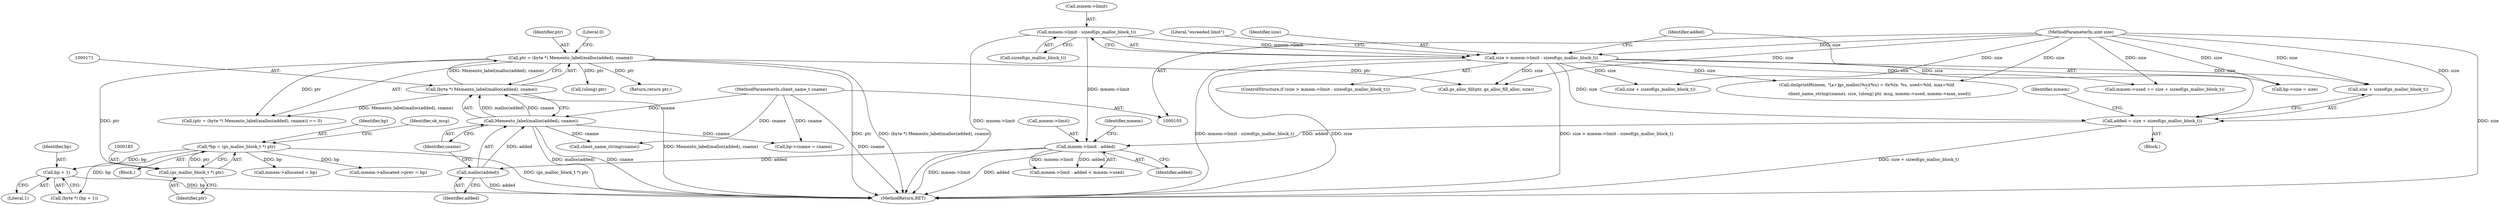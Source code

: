 digraph "0_moodle_0c0b0859ae1aba64861599f0e7f74f143f305932@pointer" {
"1000237" [label="(Call,bp + 1)"];
"1000182" [label="(Call,*bp = (gs_malloc_block_t *) ptr)"];
"1000184" [label="(Call,(gs_malloc_block_t *) ptr)"];
"1000168" [label="(Call,ptr = (byte *) Memento_label(malloc(added), cname))"];
"1000170" [label="(Call,(byte *) Memento_label(malloc(added), cname))"];
"1000172" [label="(Call,Memento_label(malloc(added), cname))"];
"1000173" [label="(Call,malloc(added))"];
"1000155" [label="(Call,mmem->limit - added)"];
"1000135" [label="(Call,mmem->limit - sizeof(gs_malloc_block_t))"];
"1000147" [label="(Call,added = size + sizeof(gs_malloc_block_t))"];
"1000133" [label="(Call,size > mmem->limit - sizeof(gs_malloc_block_t))"];
"1000107" [label="(MethodParameterIn,uint size)"];
"1000108" [label="(MethodParameterIn,client_name_t cname)"];
"1000175" [label="(Identifier,cname)"];
"1000132" [label="(ControlStructure,if (size > mmem->limit - sizeof(gs_malloc_block_t)))"];
"1000188" [label="(Identifier,ok_msg)"];
"1000235" [label="(Call,(byte *) (bp + 1))"];
"1000302" [label="(MethodReturn,RET)"];
"1000174" [label="(Identifier,added)"];
"1000107" [label="(MethodParameterIn,uint size)"];
"1000244" [label="(Call,size + sizeof(gs_malloc_block_t))"];
"1000238" [label="(Identifier,bp)"];
"1000184" [label="(Call,(gs_malloc_block_t *) ptr)"];
"1000161" [label="(Identifier,mmem)"];
"1000180" [label="(Block,)"];
"1000145" [label="(Block,)"];
"1000133" [label="(Call,size > mmem->limit - sizeof(gs_malloc_block_t))"];
"1000143" [label="(Literal,\"exceeded limit\")"];
"1000290" [label="(Call,(ulong) ptr)"];
"1000135" [label="(Call,mmem->limit - sizeof(gs_malloc_block_t))"];
"1000170" [label="(Call,(byte *) Memento_label(malloc(added), cname))"];
"1000237" [label="(Call,bp + 1)"];
"1000154" [label="(Call,mmem->limit - added < mmem->used)"];
"1000183" [label="(Identifier,bp)"];
"1000155" [label="(Call,mmem->limit - added)"];
"1000159" [label="(Identifier,added)"];
"1000147" [label="(Call,added = size + sizeof(gs_malloc_block_t))"];
"1000273" [label="(Call,gs_alloc_fill(ptr, gs_alloc_fill_alloc, size))"];
"1000186" [label="(Identifier,ptr)"];
"1000172" [label="(Call,Memento_label(malloc(added), cname))"];
"1000223" [label="(Call,bp->cname = cname)"];
"1000240" [label="(Call,mmem->used += size + sizeof(gs_malloc_block_t))"];
"1000212" [label="(Call,bp->size = size)"];
"1000169" [label="(Identifier,ptr)"];
"1000173" [label="(Call,malloc(added))"];
"1000139" [label="(Call,sizeof(gs_malloc_block_t))"];
"1000284" [label="(Call,dmlprintf6(mem, \"[a+]gs_malloc(%s)(%u) = 0x%lx: %s, used=%ld, max=%ld\n\",\n                   client_name_string(cname), size, (ulong) ptr, msg, mmem->used, mmem->max_used))"];
"1000108" [label="(MethodParameterIn,client_name_t cname)"];
"1000148" [label="(Identifier,added)"];
"1000167" [label="(Call,(ptr = (byte *) Memento_label(malloc(added), cname)) == 0)"];
"1000228" [label="(Call,mmem->allocated = bp)"];
"1000300" [label="(Return,return ptr;)"];
"1000134" [label="(Identifier,size)"];
"1000168" [label="(Call,ptr = (byte *) Memento_label(malloc(added), cname))"];
"1000176" [label="(Literal,0)"];
"1000193" [label="(Call,mmem->allocated->prev = bp)"];
"1000287" [label="(Call,client_name_string(cname))"];
"1000157" [label="(Identifier,mmem)"];
"1000149" [label="(Call,size + sizeof(gs_malloc_block_t))"];
"1000156" [label="(Call,mmem->limit)"];
"1000182" [label="(Call,*bp = (gs_malloc_block_t *) ptr)"];
"1000136" [label="(Call,mmem->limit)"];
"1000239" [label="(Literal,1)"];
"1000237" -> "1000235"  [label="AST: "];
"1000237" -> "1000239"  [label="CFG: "];
"1000238" -> "1000237"  [label="AST: "];
"1000239" -> "1000237"  [label="AST: "];
"1000235" -> "1000237"  [label="CFG: "];
"1000237" -> "1000302"  [label="DDG: bp"];
"1000182" -> "1000237"  [label="DDG: bp"];
"1000182" -> "1000180"  [label="AST: "];
"1000182" -> "1000184"  [label="CFG: "];
"1000183" -> "1000182"  [label="AST: "];
"1000184" -> "1000182"  [label="AST: "];
"1000188" -> "1000182"  [label="CFG: "];
"1000182" -> "1000302"  [label="DDG: (gs_malloc_block_t *) ptr"];
"1000184" -> "1000182"  [label="DDG: ptr"];
"1000182" -> "1000193"  [label="DDG: bp"];
"1000182" -> "1000228"  [label="DDG: bp"];
"1000182" -> "1000235"  [label="DDG: bp"];
"1000184" -> "1000186"  [label="CFG: "];
"1000185" -> "1000184"  [label="AST: "];
"1000186" -> "1000184"  [label="AST: "];
"1000168" -> "1000184"  [label="DDG: ptr"];
"1000168" -> "1000167"  [label="AST: "];
"1000168" -> "1000170"  [label="CFG: "];
"1000169" -> "1000168"  [label="AST: "];
"1000170" -> "1000168"  [label="AST: "];
"1000176" -> "1000168"  [label="CFG: "];
"1000168" -> "1000302"  [label="DDG: ptr"];
"1000168" -> "1000302"  [label="DDG: (byte *) Memento_label(malloc(added), cname)"];
"1000168" -> "1000167"  [label="DDG: ptr"];
"1000170" -> "1000168"  [label="DDG: Memento_label(malloc(added), cname)"];
"1000168" -> "1000273"  [label="DDG: ptr"];
"1000168" -> "1000290"  [label="DDG: ptr"];
"1000168" -> "1000300"  [label="DDG: ptr"];
"1000170" -> "1000172"  [label="CFG: "];
"1000171" -> "1000170"  [label="AST: "];
"1000172" -> "1000170"  [label="AST: "];
"1000170" -> "1000302"  [label="DDG: Memento_label(malloc(added), cname)"];
"1000170" -> "1000167"  [label="DDG: Memento_label(malloc(added), cname)"];
"1000172" -> "1000170"  [label="DDG: malloc(added)"];
"1000172" -> "1000170"  [label="DDG: cname"];
"1000172" -> "1000175"  [label="CFG: "];
"1000173" -> "1000172"  [label="AST: "];
"1000175" -> "1000172"  [label="AST: "];
"1000172" -> "1000302"  [label="DDG: malloc(added)"];
"1000172" -> "1000302"  [label="DDG: cname"];
"1000173" -> "1000172"  [label="DDG: added"];
"1000108" -> "1000172"  [label="DDG: cname"];
"1000172" -> "1000223"  [label="DDG: cname"];
"1000172" -> "1000287"  [label="DDG: cname"];
"1000173" -> "1000174"  [label="CFG: "];
"1000174" -> "1000173"  [label="AST: "];
"1000175" -> "1000173"  [label="CFG: "];
"1000173" -> "1000302"  [label="DDG: added"];
"1000155" -> "1000173"  [label="DDG: added"];
"1000155" -> "1000154"  [label="AST: "];
"1000155" -> "1000159"  [label="CFG: "];
"1000156" -> "1000155"  [label="AST: "];
"1000159" -> "1000155"  [label="AST: "];
"1000161" -> "1000155"  [label="CFG: "];
"1000155" -> "1000302"  [label="DDG: added"];
"1000155" -> "1000302"  [label="DDG: mmem->limit"];
"1000155" -> "1000154"  [label="DDG: mmem->limit"];
"1000155" -> "1000154"  [label="DDG: added"];
"1000135" -> "1000155"  [label="DDG: mmem->limit"];
"1000147" -> "1000155"  [label="DDG: added"];
"1000135" -> "1000133"  [label="AST: "];
"1000135" -> "1000139"  [label="CFG: "];
"1000136" -> "1000135"  [label="AST: "];
"1000139" -> "1000135"  [label="AST: "];
"1000133" -> "1000135"  [label="CFG: "];
"1000135" -> "1000302"  [label="DDG: mmem->limit"];
"1000135" -> "1000133"  [label="DDG: mmem->limit"];
"1000147" -> "1000145"  [label="AST: "];
"1000147" -> "1000149"  [label="CFG: "];
"1000148" -> "1000147"  [label="AST: "];
"1000149" -> "1000147"  [label="AST: "];
"1000157" -> "1000147"  [label="CFG: "];
"1000147" -> "1000302"  [label="DDG: size + sizeof(gs_malloc_block_t)"];
"1000133" -> "1000147"  [label="DDG: size"];
"1000107" -> "1000147"  [label="DDG: size"];
"1000133" -> "1000132"  [label="AST: "];
"1000134" -> "1000133"  [label="AST: "];
"1000143" -> "1000133"  [label="CFG: "];
"1000148" -> "1000133"  [label="CFG: "];
"1000133" -> "1000302"  [label="DDG: size"];
"1000133" -> "1000302"  [label="DDG: size > mmem->limit - sizeof(gs_malloc_block_t)"];
"1000133" -> "1000302"  [label="DDG: mmem->limit - sizeof(gs_malloc_block_t)"];
"1000107" -> "1000133"  [label="DDG: size"];
"1000133" -> "1000149"  [label="DDG: size"];
"1000133" -> "1000212"  [label="DDG: size"];
"1000133" -> "1000240"  [label="DDG: size"];
"1000133" -> "1000244"  [label="DDG: size"];
"1000133" -> "1000273"  [label="DDG: size"];
"1000133" -> "1000284"  [label="DDG: size"];
"1000107" -> "1000105"  [label="AST: "];
"1000107" -> "1000302"  [label="DDG: size"];
"1000107" -> "1000149"  [label="DDG: size"];
"1000107" -> "1000212"  [label="DDG: size"];
"1000107" -> "1000240"  [label="DDG: size"];
"1000107" -> "1000244"  [label="DDG: size"];
"1000107" -> "1000273"  [label="DDG: size"];
"1000107" -> "1000284"  [label="DDG: size"];
"1000108" -> "1000105"  [label="AST: "];
"1000108" -> "1000302"  [label="DDG: cname"];
"1000108" -> "1000223"  [label="DDG: cname"];
"1000108" -> "1000287"  [label="DDG: cname"];
}
